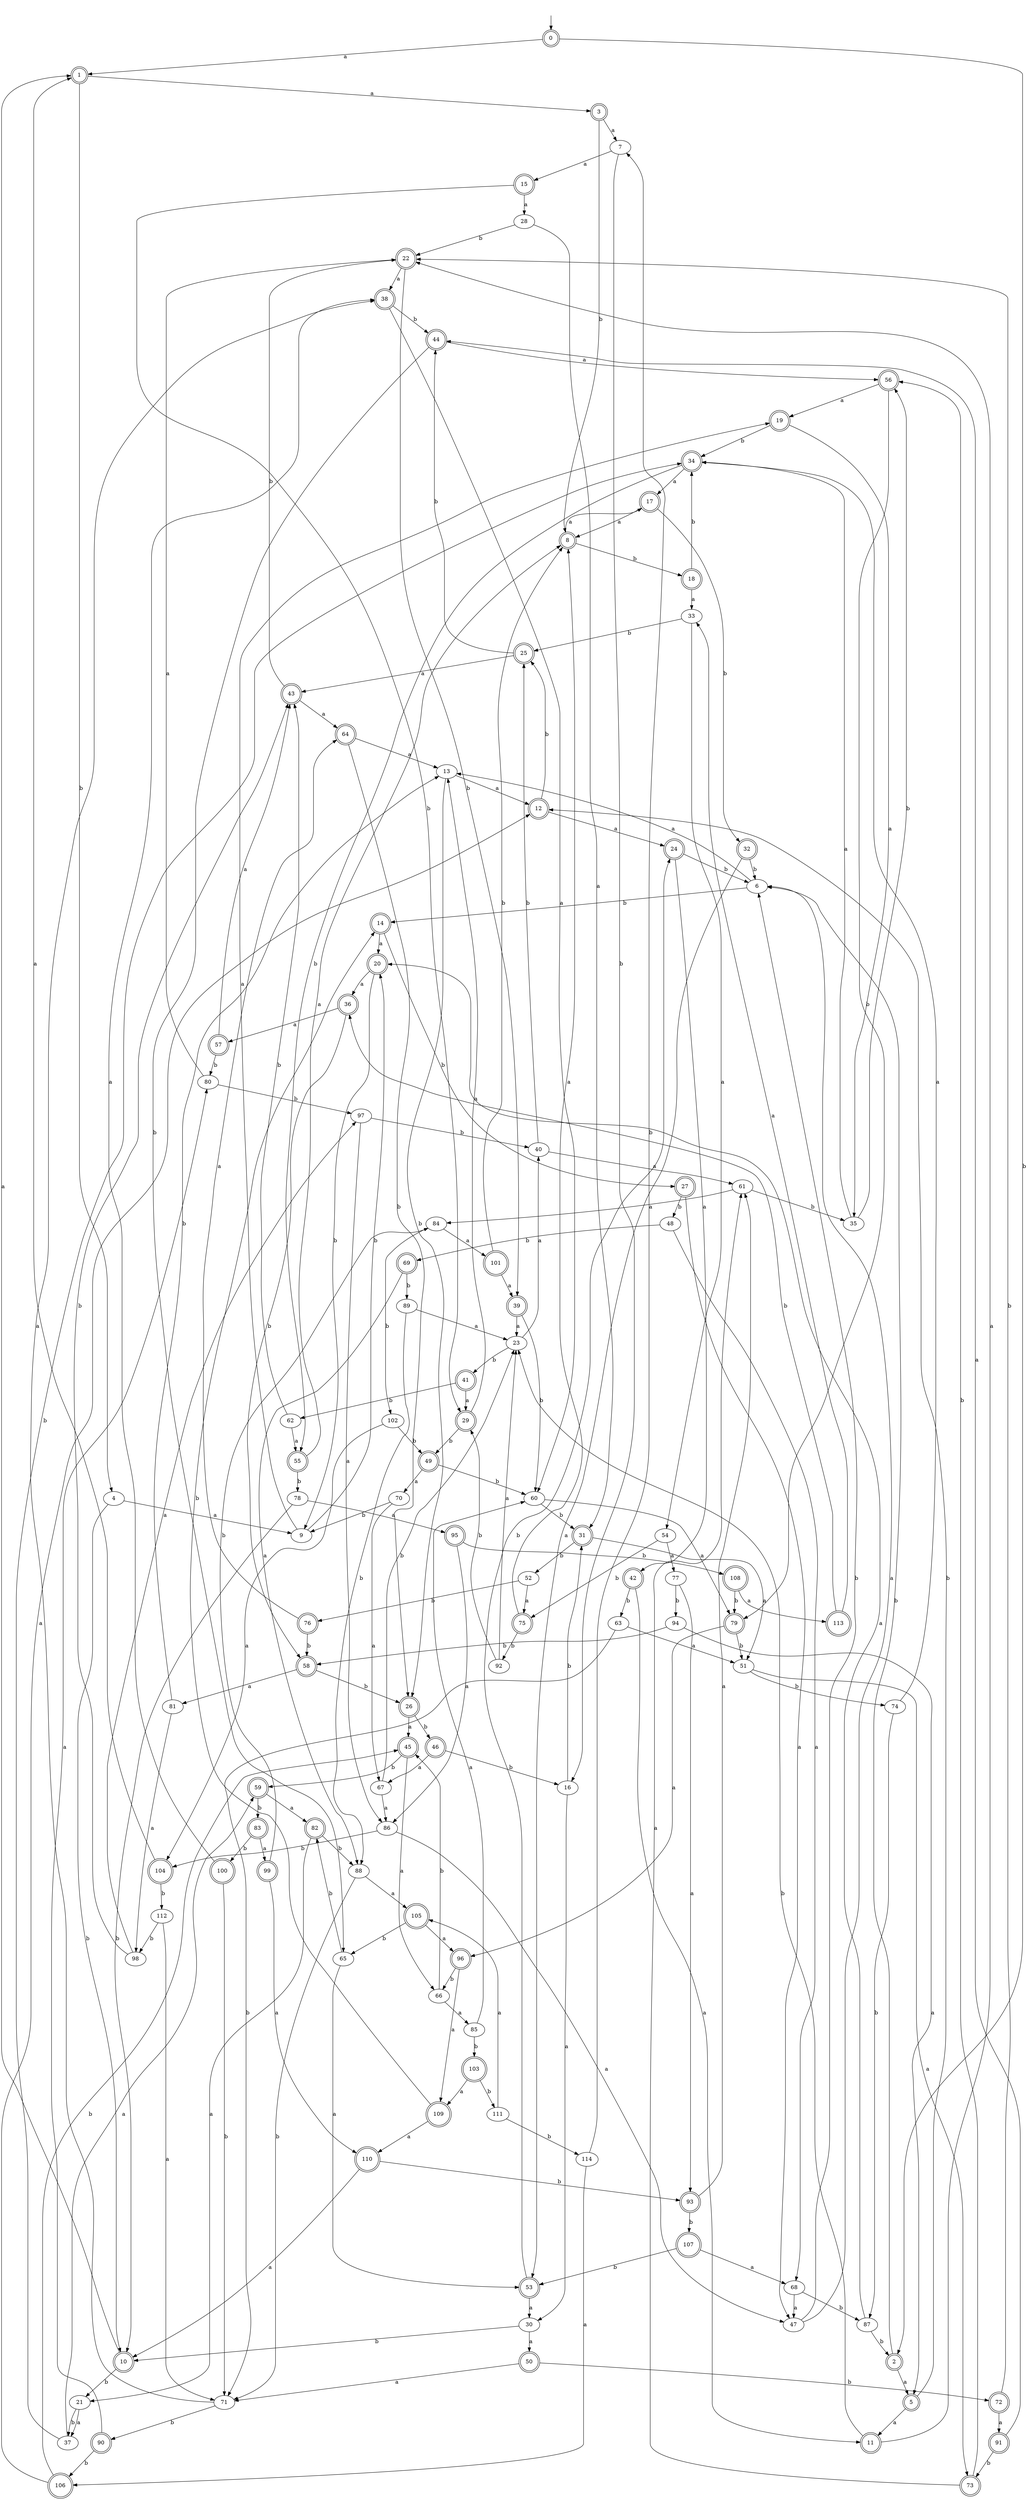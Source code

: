 digraph RandomDFA {
  __start0 [label="", shape=none];
  __start0 -> 0 [label=""];
  0 [shape=circle] [shape=doublecircle]
  0 -> 1 [label="a"]
  0 -> 2 [label="b"]
  1 [shape=doublecircle]
  1 -> 3 [label="a"]
  1 -> 4 [label="b"]
  2 [shape=doublecircle]
  2 -> 5 [label="a"]
  2 -> 6 [label="b"]
  3 [shape=doublecircle]
  3 -> 7 [label="a"]
  3 -> 8 [label="b"]
  4
  4 -> 9 [label="a"]
  4 -> 10 [label="b"]
  5 [shape=doublecircle]
  5 -> 11 [label="a"]
  5 -> 12 [label="b"]
  6
  6 -> 13 [label="a"]
  6 -> 14 [label="b"]
  7
  7 -> 15 [label="a"]
  7 -> 16 [label="b"]
  8 [shape=doublecircle]
  8 -> 17 [label="a"]
  8 -> 18 [label="b"]
  9
  9 -> 19 [label="a"]
  9 -> 20 [label="b"]
  10 [shape=doublecircle]
  10 -> 1 [label="a"]
  10 -> 21 [label="b"]
  11 [shape=doublecircle]
  11 -> 22 [label="a"]
  11 -> 23 [label="b"]
  12 [shape=doublecircle]
  12 -> 24 [label="a"]
  12 -> 25 [label="b"]
  13
  13 -> 12 [label="a"]
  13 -> 26 [label="b"]
  14 [shape=doublecircle]
  14 -> 20 [label="a"]
  14 -> 27 [label="b"]
  15 [shape=doublecircle]
  15 -> 28 [label="a"]
  15 -> 29 [label="b"]
  16
  16 -> 30 [label="a"]
  16 -> 31 [label="b"]
  17 [shape=doublecircle]
  17 -> 8 [label="a"]
  17 -> 32 [label="b"]
  18 [shape=doublecircle]
  18 -> 33 [label="a"]
  18 -> 34 [label="b"]
  19 [shape=doublecircle]
  19 -> 35 [label="a"]
  19 -> 34 [label="b"]
  20 [shape=doublecircle]
  20 -> 36 [label="a"]
  20 -> 9 [label="b"]
  21
  21 -> 37 [label="a"]
  21 -> 37 [label="b"]
  22 [shape=doublecircle]
  22 -> 38 [label="a"]
  22 -> 39 [label="b"]
  23
  23 -> 40 [label="a"]
  23 -> 41 [label="b"]
  24 [shape=doublecircle]
  24 -> 42 [label="a"]
  24 -> 6 [label="b"]
  25 [shape=doublecircle]
  25 -> 43 [label="a"]
  25 -> 44 [label="b"]
  26 [shape=doublecircle]
  26 -> 45 [label="a"]
  26 -> 46 [label="b"]
  27 [shape=doublecircle]
  27 -> 47 [label="a"]
  27 -> 48 [label="b"]
  28
  28 -> 31 [label="a"]
  28 -> 22 [label="b"]
  29 [shape=doublecircle]
  29 -> 13 [label="a"]
  29 -> 49 [label="b"]
  30
  30 -> 50 [label="a"]
  30 -> 10 [label="b"]
  31 [shape=doublecircle]
  31 -> 51 [label="a"]
  31 -> 52 [label="b"]
  32 [shape=doublecircle]
  32 -> 53 [label="a"]
  32 -> 6 [label="b"]
  33
  33 -> 54 [label="a"]
  33 -> 25 [label="b"]
  34 [shape=doublecircle]
  34 -> 17 [label="a"]
  34 -> 55 [label="b"]
  35
  35 -> 34 [label="a"]
  35 -> 56 [label="b"]
  36 [shape=doublecircle]
  36 -> 57 [label="a"]
  36 -> 58 [label="b"]
  37
  37 -> 59 [label="a"]
  37 -> 34 [label="b"]
  38 [shape=doublecircle]
  38 -> 60 [label="a"]
  38 -> 44 [label="b"]
  39 [shape=doublecircle]
  39 -> 23 [label="a"]
  39 -> 60 [label="b"]
  40
  40 -> 61 [label="a"]
  40 -> 25 [label="b"]
  41 [shape=doublecircle]
  41 -> 29 [label="a"]
  41 -> 62 [label="b"]
  42 [shape=doublecircle]
  42 -> 11 [label="a"]
  42 -> 63 [label="b"]
  43 [shape=doublecircle]
  43 -> 64 [label="a"]
  43 -> 22 [label="b"]
  44 [shape=doublecircle]
  44 -> 56 [label="a"]
  44 -> 65 [label="b"]
  45 [shape=doublecircle]
  45 -> 66 [label="a"]
  45 -> 59 [label="b"]
  46 [shape=doublecircle]
  46 -> 67 [label="a"]
  46 -> 16 [label="b"]
  47
  47 -> 6 [label="a"]
  47 -> 6 [label="b"]
  48
  48 -> 68 [label="a"]
  48 -> 69 [label="b"]
  49 [shape=doublecircle]
  49 -> 70 [label="a"]
  49 -> 60 [label="b"]
  50 [shape=doublecircle]
  50 -> 71 [label="a"]
  50 -> 72 [label="b"]
  51
  51 -> 73 [label="a"]
  51 -> 74 [label="b"]
  52
  52 -> 75 [label="a"]
  52 -> 76 [label="b"]
  53 [shape=doublecircle]
  53 -> 30 [label="a"]
  53 -> 24 [label="b"]
  54
  54 -> 77 [label="a"]
  54 -> 75 [label="b"]
  55 [shape=doublecircle]
  55 -> 8 [label="a"]
  55 -> 78 [label="b"]
  56 [shape=doublecircle]
  56 -> 19 [label="a"]
  56 -> 79 [label="b"]
  57 [shape=doublecircle]
  57 -> 43 [label="a"]
  57 -> 80 [label="b"]
  58 [shape=doublecircle]
  58 -> 81 [label="a"]
  58 -> 26 [label="b"]
  59 [shape=doublecircle]
  59 -> 82 [label="a"]
  59 -> 83 [label="b"]
  60
  60 -> 79 [label="a"]
  60 -> 31 [label="b"]
  61
  61 -> 84 [label="a"]
  61 -> 35 [label="b"]
  62
  62 -> 55 [label="a"]
  62 -> 43 [label="b"]
  63
  63 -> 51 [label="a"]
  63 -> 71 [label="b"]
  64 [shape=doublecircle]
  64 -> 13 [label="a"]
  64 -> 26 [label="b"]
  65
  65 -> 53 [label="a"]
  65 -> 82 [label="b"]
  66
  66 -> 85 [label="a"]
  66 -> 45 [label="b"]
  67
  67 -> 86 [label="a"]
  67 -> 23 [label="b"]
  68
  68 -> 47 [label="a"]
  68 -> 87 [label="b"]
  69 [shape=doublecircle]
  69 -> 88 [label="a"]
  69 -> 89 [label="b"]
  70
  70 -> 67 [label="a"]
  70 -> 9 [label="b"]
  71
  71 -> 38 [label="a"]
  71 -> 90 [label="b"]
  72 [shape=doublecircle]
  72 -> 91 [label="a"]
  72 -> 22 [label="b"]
  73 [shape=doublecircle]
  73 -> 61 [label="a"]
  73 -> 56 [label="b"]
  74
  74 -> 34 [label="a"]
  74 -> 87 [label="b"]
  75 [shape=doublecircle]
  75 -> 8 [label="a"]
  75 -> 92 [label="b"]
  76 [shape=doublecircle]
  76 -> 64 [label="a"]
  76 -> 58 [label="b"]
  77
  77 -> 93 [label="a"]
  77 -> 94 [label="b"]
  78
  78 -> 95 [label="a"]
  78 -> 10 [label="b"]
  79 [shape=doublecircle]
  79 -> 96 [label="a"]
  79 -> 51 [label="b"]
  80
  80 -> 22 [label="a"]
  80 -> 97 [label="b"]
  81
  81 -> 98 [label="a"]
  81 -> 13 [label="b"]
  82 [shape=doublecircle]
  82 -> 21 [label="a"]
  82 -> 88 [label="b"]
  83 [shape=doublecircle]
  83 -> 99 [label="a"]
  83 -> 100 [label="b"]
  84
  84 -> 101 [label="a"]
  84 -> 102 [label="b"]
  85
  85 -> 60 [label="a"]
  85 -> 103 [label="b"]
  86
  86 -> 47 [label="a"]
  86 -> 104 [label="b"]
  87
  87 -> 20 [label="a"]
  87 -> 2 [label="b"]
  88
  88 -> 105 [label="a"]
  88 -> 71 [label="b"]
  89
  89 -> 23 [label="a"]
  89 -> 88 [label="b"]
  90 [shape=doublecircle]
  90 -> 80 [label="a"]
  90 -> 106 [label="b"]
  91 [shape=doublecircle]
  91 -> 44 [label="a"]
  91 -> 73 [label="b"]
  92
  92 -> 23 [label="a"]
  92 -> 29 [label="b"]
  93 [shape=doublecircle]
  93 -> 61 [label="a"]
  93 -> 107 [label="b"]
  94
  94 -> 5 [label="a"]
  94 -> 58 [label="b"]
  95 [shape=doublecircle]
  95 -> 86 [label="a"]
  95 -> 108 [label="b"]
  96 [shape=doublecircle]
  96 -> 109 [label="a"]
  96 -> 66 [label="b"]
  97
  97 -> 86 [label="a"]
  97 -> 40 [label="b"]
  98
  98 -> 97 [label="a"]
  98 -> 43 [label="b"]
  99 [shape=doublecircle]
  99 -> 110 [label="a"]
  99 -> 84 [label="b"]
  100 [shape=doublecircle]
  100 -> 38 [label="a"]
  100 -> 71 [label="b"]
  101 [shape=doublecircle]
  101 -> 39 [label="a"]
  101 -> 8 [label="b"]
  102
  102 -> 104 [label="a"]
  102 -> 49 [label="b"]
  103 [shape=doublecircle]
  103 -> 109 [label="a"]
  103 -> 111 [label="b"]
  104 [shape=doublecircle]
  104 -> 1 [label="a"]
  104 -> 112 [label="b"]
  105 [shape=doublecircle]
  105 -> 96 [label="a"]
  105 -> 65 [label="b"]
  106 [shape=doublecircle]
  106 -> 12 [label="a"]
  106 -> 45 [label="b"]
  107 [shape=doublecircle]
  107 -> 68 [label="a"]
  107 -> 53 [label="b"]
  108 [shape=doublecircle]
  108 -> 113 [label="a"]
  108 -> 79 [label="b"]
  109 [shape=doublecircle]
  109 -> 110 [label="a"]
  109 -> 14 [label="b"]
  110 [shape=doublecircle]
  110 -> 10 [label="a"]
  110 -> 93 [label="b"]
  111
  111 -> 105 [label="a"]
  111 -> 114 [label="b"]
  112
  112 -> 71 [label="a"]
  112 -> 98 [label="b"]
  113 [shape=doublecircle]
  113 -> 33 [label="a"]
  113 -> 36 [label="b"]
  114
  114 -> 106 [label="a"]
  114 -> 7 [label="b"]
}
